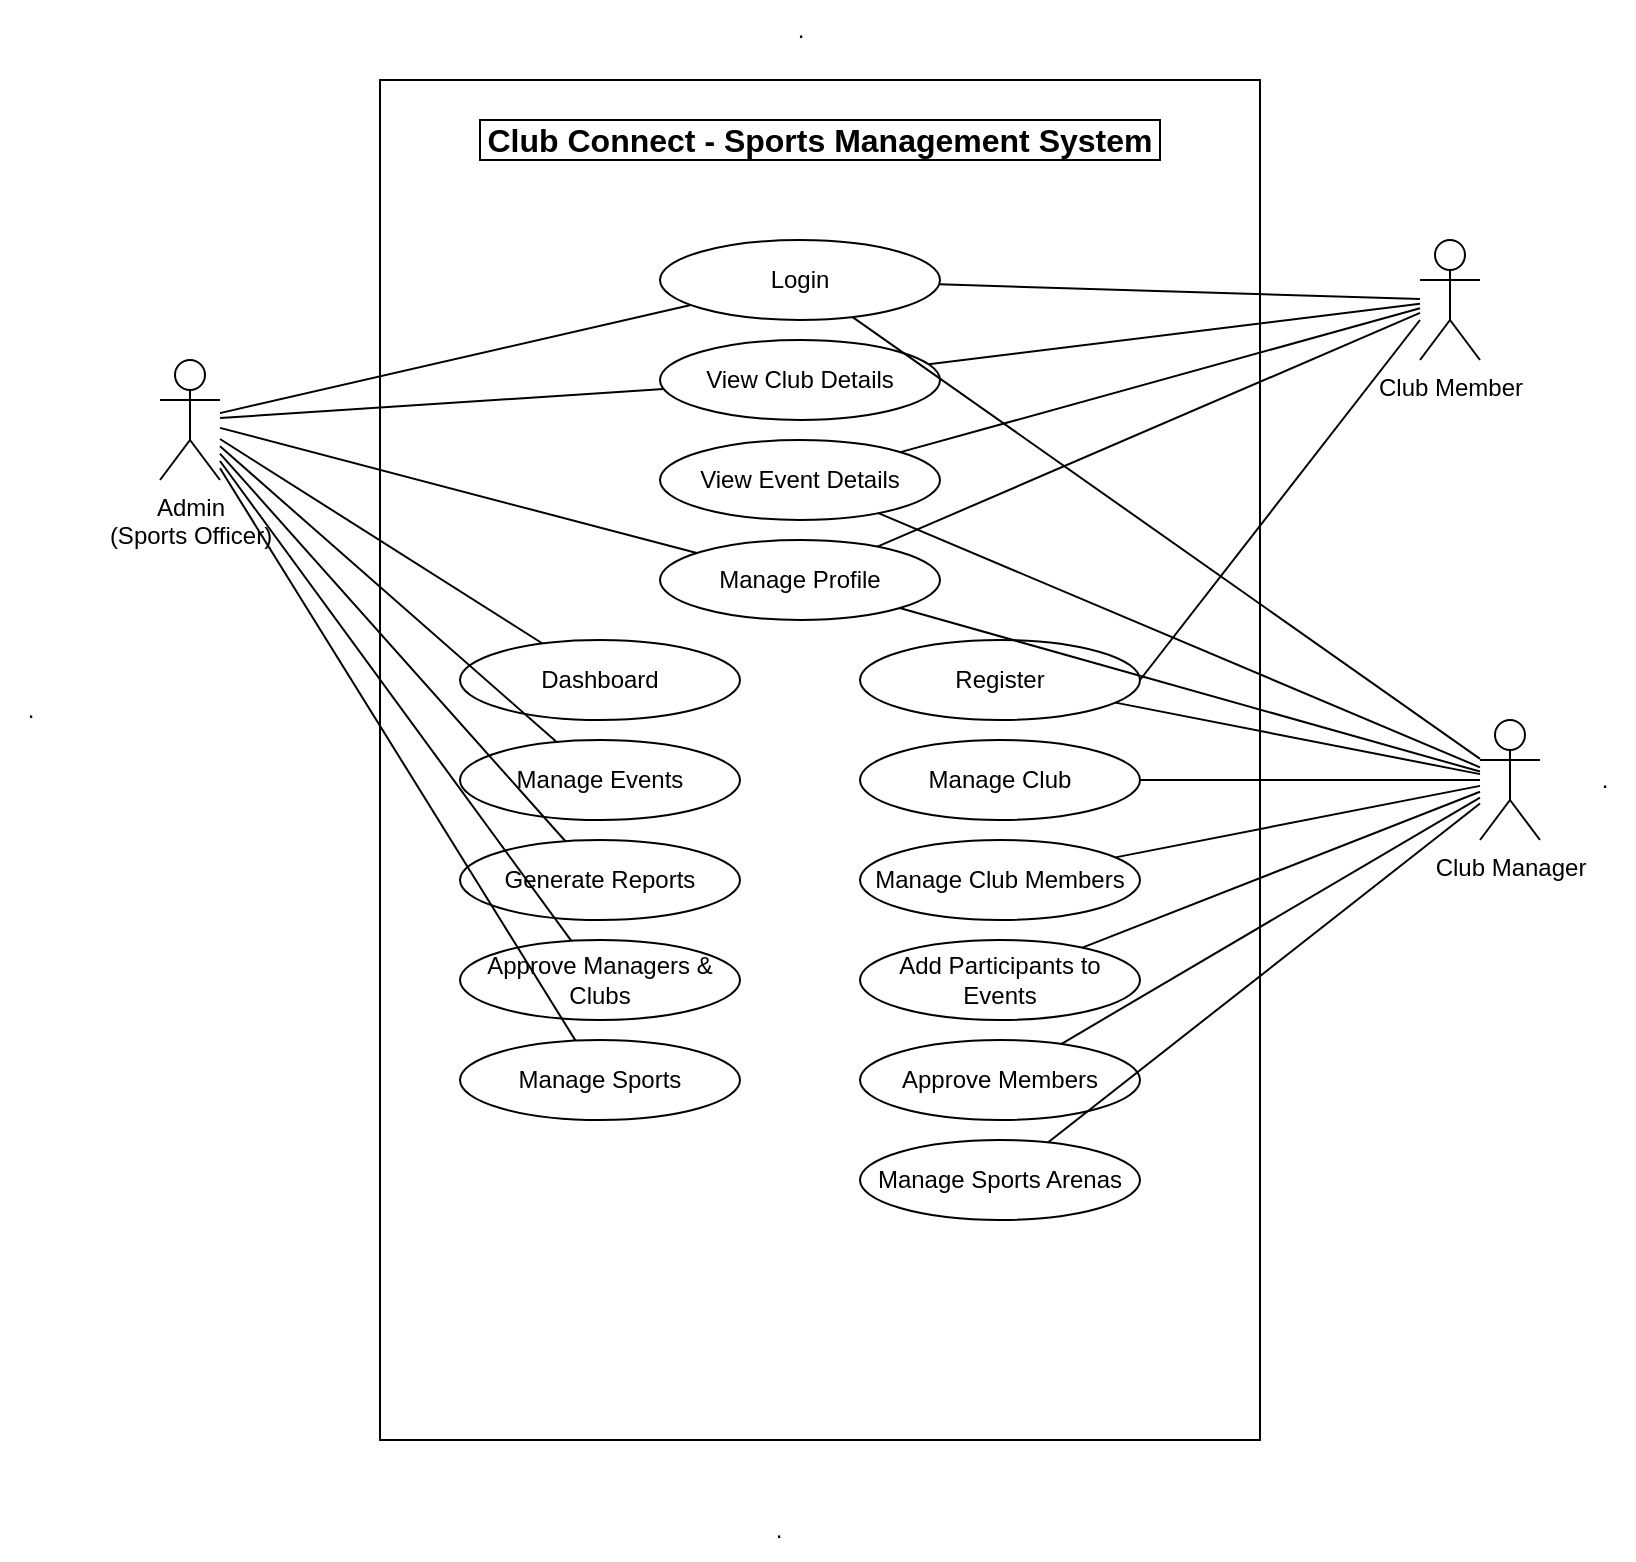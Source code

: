 <mxfile>
    <diagram id="j4A0J9FWNuExyNQzeHtO" name="Page-1">
        <mxGraphModel dx="195" dy="148" grid="1" gridSize="10" guides="1" tooltips="1" connect="1" arrows="1" fold="1" page="1" pageScale="1" pageWidth="827" pageHeight="1169" background="#ffffff" math="0" shadow="0">
            <root>
                <mxCell id="0"/>
                <mxCell id="1" parent="0"/>
                <mxCell id="boundary_box" value="" style="rounded=0;whiteSpace=wrap;html=1;fillColor=none;strokeColor=#000000;" parent="1" vertex="1">
                    <mxGeometry x="200" y="40" width="440" height="680" as="geometry"/>
                </mxCell>
                <mxCell id="system_title" value="Club Connect - Sports Management System" style="text;html=1;strokeColor=#000000;fillColor=none;align=center;verticalAlign=middle;whiteSpace=wrap;rounded=0;fontSize=16;fontStyle=1" parent="1" vertex="1">
                    <mxGeometry x="250" y="60" width="340" height="20" as="geometry"/>
                </mxCell>
                <mxCell id="actor1" value="Admin&#10;(Sports Officer)" style="shape=umlActor;verticalLabelPosition=bottom;verticalAlign=top;html=1;strokeColor=#000000;" parent="1" vertex="1">
                    <mxGeometry x="90" y="180" width="30" height="60" as="geometry"/>
                </mxCell>
                <mxCell id="actor2" value="Club Manager" style="shape=umlActor;verticalLabelPosition=bottom;verticalAlign=top;html=1;strokeColor=#000000;" parent="1" vertex="1">
                    <mxGeometry x="750" y="360" width="30" height="60" as="geometry"/>
                </mxCell>
                <mxCell id="actor3" value="Club Member" style="shape=umlActor;verticalLabelPosition=bottom;verticalAlign=top;html=1;strokeColor=#000000;" parent="1" vertex="1">
                    <mxGeometry x="720" y="120" width="30" height="60" as="geometry"/>
                </mxCell>
                <mxCell id="uc_login" value="Login" style="ellipse;whiteSpace=wrap;html=1;strokeColor=#000000;" parent="1" vertex="1">
                    <mxGeometry x="340" y="120" width="140" height="40" as="geometry"/>
                </mxCell>
                <mxCell id="uc_view_club" value="View Club Details" style="ellipse;whiteSpace=wrap;html=1;strokeColor=#000000;" parent="1" vertex="1">
                    <mxGeometry x="340" y="170" width="140" height="40" as="geometry"/>
                </mxCell>
                <mxCell id="uc_view_events" value="View Event Details" style="ellipse;whiteSpace=wrap;html=1;strokeColor=#000000;" parent="1" vertex="1">
                    <mxGeometry x="340" y="220" width="140" height="40" as="geometry"/>
                </mxCell>
                <mxCell id="uc_manage_profile" value="Manage Profile" style="ellipse;whiteSpace=wrap;html=1;strokeColor=#000000;" parent="1" vertex="1">
                    <mxGeometry x="340" y="270" width="140" height="40" as="geometry"/>
                </mxCell>
                <mxCell id="uc_dashboard" value="Dashboard" style="ellipse;whiteSpace=wrap;html=1;strokeColor=#000000;" parent="1" vertex="1">
                    <mxGeometry x="240" y="320" width="140" height="40" as="geometry"/>
                </mxCell>
                <mxCell id="uc_manage_events" value="Manage Events" style="ellipse;whiteSpace=wrap;html=1;strokeColor=#000000;" parent="1" vertex="1">
                    <mxGeometry x="240" y="370" width="140" height="40" as="geometry"/>
                </mxCell>
                <mxCell id="uc_generate_reports" value="Generate Reports" style="ellipse;whiteSpace=wrap;html=1;strokeColor=#000000;" parent="1" vertex="1">
                    <mxGeometry x="240" y="420" width="140" height="40" as="geometry"/>
                </mxCell>
                <mxCell id="uc_approve_managers" value="Approve Managers &amp; Clubs" style="ellipse;whiteSpace=wrap;html=1;strokeColor=#000000;" parent="1" vertex="1">
                    <mxGeometry x="240" y="470" width="140" height="40" as="geometry"/>
                </mxCell>
                <mxCell id="uc_manage_sports" value="Manage Sports" style="ellipse;whiteSpace=wrap;html=1;strokeColor=#000000;" parent="1" vertex="1">
                    <mxGeometry x="240" y="520" width="140" height="40" as="geometry"/>
                </mxCell>
                <mxCell id="uc_register_manager" value="Register" style="ellipse;whiteSpace=wrap;html=1;strokeColor=#000000;" parent="1" vertex="1">
                    <mxGeometry x="440" y="320" width="140" height="40" as="geometry"/>
                </mxCell>
                <mxCell id="uc_manage_club" value="Manage Club" style="ellipse;whiteSpace=wrap;html=1;strokeColor=#000000;" parent="1" vertex="1">
                    <mxGeometry x="440" y="370" width="140" height="40" as="geometry"/>
                </mxCell>
                <mxCell id="uc_manage_members" value="Manage Club Members" style="ellipse;whiteSpace=wrap;html=1;strokeColor=#000000;" parent="1" vertex="1">
                    <mxGeometry x="440" y="420" width="140" height="40" as="geometry"/>
                </mxCell>
                <mxCell id="uc_add_participants" value="Add Participants to Events" style="ellipse;whiteSpace=wrap;html=1;strokeColor=#000000;" parent="1" vertex="1">
                    <mxGeometry x="440" y="470" width="140" height="40" as="geometry"/>
                </mxCell>
                <mxCell id="uc_approve_members" value="Approve Members" style="ellipse;whiteSpace=wrap;html=1;strokeColor=#000000;" parent="1" vertex="1">
                    <mxGeometry x="440" y="520" width="140" height="40" as="geometry"/>
                </mxCell>
                <mxCell id="uc_manage_arenas" value="Manage Sports Arenas" style="ellipse;whiteSpace=wrap;html=1;strokeColor=#000000;" parent="1" vertex="1">
                    <mxGeometry x="440" y="570" width="140" height="40" as="geometry"/>
                </mxCell>
                <mxCell id="conn_admin_login" value="" style="endArrow=none;html=1;strokeColor=#000000;" parent="1" source="actor1" target="uc_login" edge="1">
                    <mxGeometry width="50" height="50" relative="1" as="geometry"/>
                </mxCell>
                <mxCell id="conn_admin_dashboard" value="" style="endArrow=none;html=1;strokeColor=#000000;" parent="1" source="actor1" target="uc_dashboard" edge="1">
                    <mxGeometry width="50" height="50" relative="1" as="geometry"/>
                </mxCell>
                <mxCell id="conn_admin_events" value="" style="endArrow=none;html=1;strokeColor=#000000;" parent="1" source="actor1" target="uc_manage_events" edge="1">
                    <mxGeometry width="50" height="50" relative="1" as="geometry"/>
                </mxCell>
                <mxCell id="conn_admin_reports" value="" style="endArrow=none;html=1;strokeColor=#000000;" parent="1" source="actor1" target="uc_generate_reports" edge="1">
                    <mxGeometry width="50" height="50" relative="1" as="geometry"/>
                </mxCell>
                <mxCell id="conn_admin_profile" value="" style="endArrow=none;html=1;strokeColor=#000000;" parent="1" source="actor1" target="uc_manage_profile" edge="1">
                    <mxGeometry width="50" height="50" relative="1" as="geometry"/>
                </mxCell>
                <mxCell id="conn_admin_approve" value="" style="endArrow=none;html=1;strokeColor=#000000;" parent="1" source="actor1" target="uc_approve_managers" edge="1">
                    <mxGeometry width="50" height="50" relative="1" as="geometry"/>
                </mxCell>
                <mxCell id="conn_admin_sports" value="" style="endArrow=none;html=1;strokeColor=#000000;" parent="1" source="actor1" target="uc_manage_sports" edge="1">
                    <mxGeometry width="50" height="50" relative="1" as="geometry"/>
                </mxCell>
                <mxCell id="conn_admin_view_club" value="" style="endArrow=none;html=1;strokeColor=#000000;" parent="1" source="actor1" target="uc_view_club" edge="1">
                    <mxGeometry width="50" height="50" relative="1" as="geometry"/>
                </mxCell>
                <mxCell id="conn_manager_register" value="" style="endArrow=none;html=1;strokeColor=#000000;" parent="1" source="actor2" target="uc_register_manager" edge="1">
                    <mxGeometry width="50" height="50" relative="1" as="geometry"/>
                </mxCell>
                <mxCell id="conn_manager_login" value="" style="endArrow=none;html=1;strokeColor=#000000;" parent="1" source="actor2" target="uc_login" edge="1">
                    <mxGeometry width="50" height="50" relative="1" as="geometry"/>
                </mxCell>
                <mxCell id="conn_manager_club" value="" style="endArrow=none;html=1;strokeColor=#000000;" parent="1" source="actor2" target="uc_manage_club" edge="1">
                    <mxGeometry width="50" height="50" relative="1" as="geometry"/>
                </mxCell>
                <mxCell id="conn_manager_members" value="" style="endArrow=none;html=1;strokeColor=#000000;" parent="1" source="actor2" target="uc_manage_members" edge="1">
                    <mxGeometry width="50" height="50" relative="1" as="geometry"/>
                </mxCell>
                <mxCell id="conn_manager_participants" value="" style="endArrow=none;html=1;strokeColor=#000000;" parent="1" source="actor2" target="uc_add_participants" edge="1">
                    <mxGeometry width="50" height="50" relative="1" as="geometry"/>
                </mxCell>
                <mxCell id="conn_manager_profile" value="" style="endArrow=none;html=1;strokeColor=#000000;" parent="1" source="actor2" target="uc_manage_profile" edge="1">
                    <mxGeometry width="50" height="50" relative="1" as="geometry"/>
                </mxCell>
                <mxCell id="conn_manager_approve" value="" style="endArrow=none;html=1;strokeColor=#000000;" parent="1" source="actor2" target="uc_approve_members" edge="1">
                    <mxGeometry width="50" height="50" relative="1" as="geometry"/>
                </mxCell>
                <mxCell id="conn_manager_arenas" value="" style="endArrow=none;html=1;strokeColor=#000000;" parent="1" source="actor2" target="uc_manage_arenas" edge="1">
                    <mxGeometry width="50" height="50" relative="1" as="geometry"/>
                </mxCell>
                <mxCell id="conn_manager_view_events" value="" style="endArrow=none;html=1;strokeColor=#000000;" parent="1" source="actor2" target="uc_view_events" edge="1">
                    <mxGeometry width="50" height="50" relative="1" as="geometry"/>
                </mxCell>
                <mxCell id="conn_member_register" value="" style="endArrow=none;html=1;strokeColor=#000000;entryX=1;entryY=0.5;entryDx=0;entryDy=0;" parent="1" target="uc_register_manager" edge="1">
                    <mxGeometry width="50" height="50" relative="1" as="geometry">
                        <mxPoint x="720" y="160" as="sourcePoint"/>
                        <mxPoint x="580" y="340" as="targetPoint"/>
                    </mxGeometry>
                </mxCell>
                <mxCell id="conn_member_login" value="" style="endArrow=none;html=1;strokeColor=#000000;" parent="1" source="actor3" target="uc_login" edge="1">
                    <mxGeometry width="50" height="50" relative="1" as="geometry"/>
                </mxCell>
                <mxCell id="conn_member_view_club" value="" style="endArrow=none;html=1;strokeColor=#000000;" parent="1" source="actor3" target="uc_view_club" edge="1">
                    <mxGeometry width="50" height="50" relative="1" as="geometry"/>
                </mxCell>
                <mxCell id="conn_member_view_events" value="" style="endArrow=none;html=1;strokeColor=#000000;" parent="1" source="actor3" target="uc_view_events" edge="1">
                    <mxGeometry width="50" height="50" relative="1" as="geometry"/>
                </mxCell>
                <mxCell id="conn_member_profile" value="" style="endArrow=none;html=1;strokeColor=#000000;" parent="1" source="actor3" target="uc_manage_profile" edge="1">
                    <mxGeometry width="50" height="50" relative="1" as="geometry"/>
                </mxCell>
                <mxCell id="2" value="." style="text;html=1;align=center;verticalAlign=middle;resizable=0;points=[];autosize=1;strokeColor=none;fillColor=none;" vertex="1" parent="1">
                    <mxGeometry x="395" width="30" height="30" as="geometry"/>
                </mxCell>
                <mxCell id="3" value="." style="text;html=1;align=center;verticalAlign=middle;resizable=0;points=[];autosize=1;strokeColor=none;fillColor=none;" vertex="1" parent="1">
                    <mxGeometry x="797" y="375" width="30" height="30" as="geometry"/>
                </mxCell>
                <mxCell id="4" value="." style="text;html=1;align=center;verticalAlign=middle;resizable=0;points=[];autosize=1;strokeColor=none;fillColor=none;" vertex="1" parent="1">
                    <mxGeometry x="384" y="750" width="30" height="30" as="geometry"/>
                </mxCell>
                <mxCell id="5" value="." style="text;html=1;align=center;verticalAlign=middle;resizable=0;points=[];autosize=1;strokeColor=none;fillColor=none;" vertex="1" parent="1">
                    <mxGeometry x="10" y="340" width="30" height="30" as="geometry"/>
                </mxCell>
            </root>
        </mxGraphModel>
    </diagram>
</mxfile>
